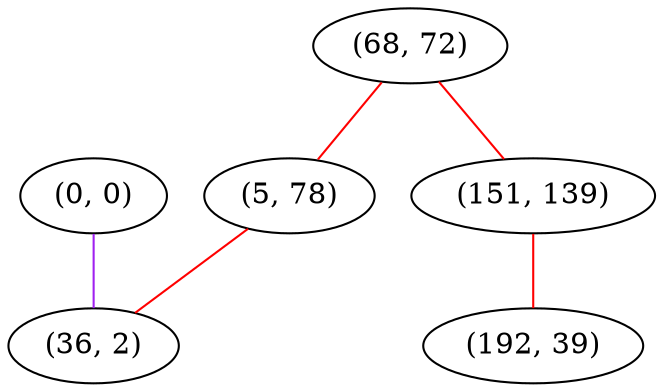 graph "" {
"(0, 0)";
"(68, 72)";
"(151, 139)";
"(192, 39)";
"(5, 78)";
"(36, 2)";
"(0, 0)" -- "(36, 2)"  [color=purple, key=0, weight=4];
"(68, 72)" -- "(5, 78)"  [color=red, key=0, weight=1];
"(68, 72)" -- "(151, 139)"  [color=red, key=0, weight=1];
"(151, 139)" -- "(192, 39)"  [color=red, key=0, weight=1];
"(5, 78)" -- "(36, 2)"  [color=red, key=0, weight=1];
}
